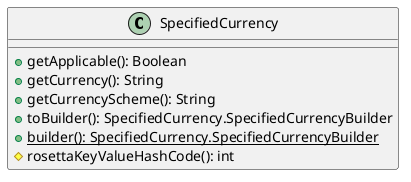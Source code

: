 @startuml

    class SpecifiedCurrency [[SpecifiedCurrency.html]] {
        +getApplicable(): Boolean
        +getCurrency(): String
        +getCurrencyScheme(): String
        +toBuilder(): SpecifiedCurrency.SpecifiedCurrencyBuilder
        {static} +builder(): SpecifiedCurrency.SpecifiedCurrencyBuilder
        #rosettaKeyValueHashCode(): int
    }

@enduml
